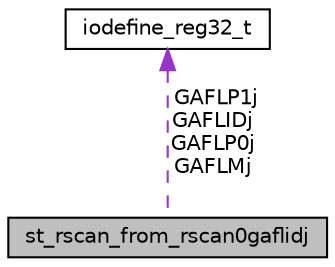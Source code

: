 digraph "st_rscan_from_rscan0gaflidj"
{
 // LATEX_PDF_SIZE
  edge [fontname="Helvetica",fontsize="10",labelfontname="Helvetica",labelfontsize="10"];
  node [fontname="Helvetica",fontsize="10",shape=record];
  Node1 [label="st_rscan_from_rscan0gaflidj",height=0.2,width=0.4,color="black", fillcolor="grey75", style="filled", fontcolor="black",tooltip=" "];
  Node2 -> Node1 [dir="back",color="darkorchid3",fontsize="10",style="dashed",label=" GAFLP1j\nGAFLIDj\nGAFLP0j\nGAFLMj" ,fontname="Helvetica"];
  Node2 [label="iodefine_reg32_t",height=0.2,width=0.4,color="black", fillcolor="white", style="filled",URL="$d3/de4/unioniodefine__reg32__t.html",tooltip=" "];
}
